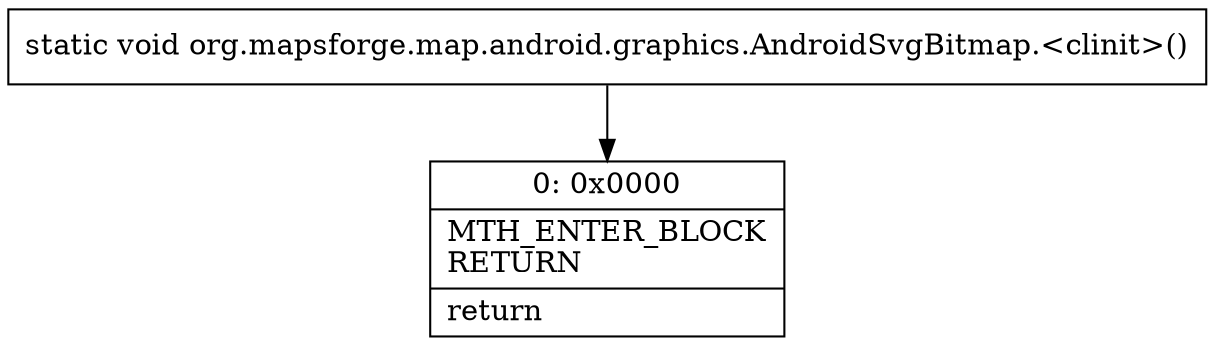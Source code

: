 digraph "CFG fororg.mapsforge.map.android.graphics.AndroidSvgBitmap.\<clinit\>()V" {
Node_0 [shape=record,label="{0\:\ 0x0000|MTH_ENTER_BLOCK\lRETURN\l|return\l}"];
MethodNode[shape=record,label="{static void org.mapsforge.map.android.graphics.AndroidSvgBitmap.\<clinit\>() }"];
MethodNode -> Node_0;
}

